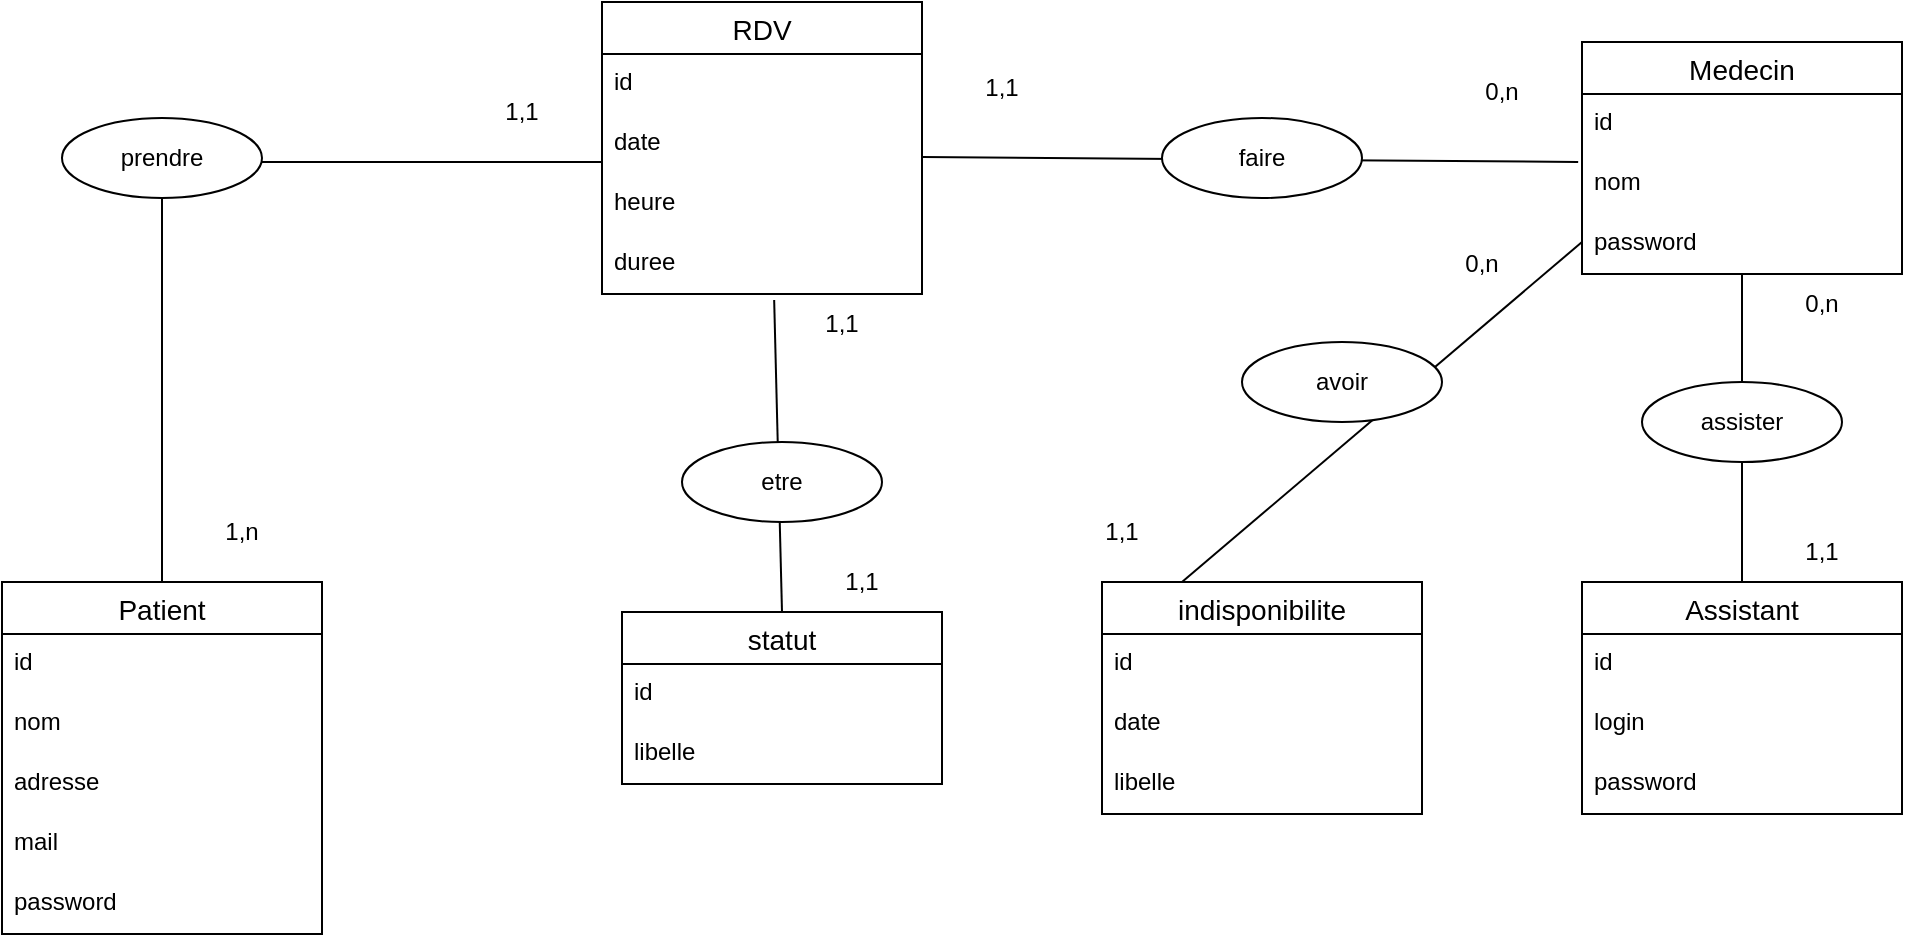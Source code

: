 <mxfile version="20.5.3" type="github">
  <diagram id="3YCtQ4OSh3BetmHSAnF9" name="Page-1">
    <mxGraphModel dx="2249" dy="727" grid="1" gridSize="10" guides="1" tooltips="1" connect="1" arrows="1" fold="1" page="1" pageScale="1" pageWidth="827" pageHeight="1169" math="0" shadow="0">
      <root>
        <mxCell id="0" />
        <mxCell id="1" parent="0" />
        <mxCell id="SKCPG1EAlzLYbSOb6UeY-1" value="RDV" style="swimlane;fontStyle=0;childLayout=stackLayout;horizontal=1;startSize=26;horizontalStack=0;resizeParent=1;resizeParentMax=0;resizeLast=0;collapsible=1;marginBottom=0;align=center;fontSize=14;" vertex="1" parent="1">
          <mxGeometry x="80" y="40" width="160" height="146" as="geometry" />
        </mxCell>
        <mxCell id="SKCPG1EAlzLYbSOb6UeY-2" value="id" style="text;strokeColor=none;fillColor=none;spacingLeft=4;spacingRight=4;overflow=hidden;rotatable=0;points=[[0,0.5],[1,0.5]];portConstraint=eastwest;fontSize=12;" vertex="1" parent="SKCPG1EAlzLYbSOb6UeY-1">
          <mxGeometry y="26" width="160" height="30" as="geometry" />
        </mxCell>
        <mxCell id="SKCPG1EAlzLYbSOb6UeY-3" value="date" style="text;strokeColor=none;fillColor=none;spacingLeft=4;spacingRight=4;overflow=hidden;rotatable=0;points=[[0,0.5],[1,0.5]];portConstraint=eastwest;fontSize=12;" vertex="1" parent="SKCPG1EAlzLYbSOb6UeY-1">
          <mxGeometry y="56" width="160" height="30" as="geometry" />
        </mxCell>
        <mxCell id="SKCPG1EAlzLYbSOb6UeY-4" value="heure" style="text;strokeColor=none;fillColor=none;spacingLeft=4;spacingRight=4;overflow=hidden;rotatable=0;points=[[0,0.5],[1,0.5]];portConstraint=eastwest;fontSize=12;" vertex="1" parent="SKCPG1EAlzLYbSOb6UeY-1">
          <mxGeometry y="86" width="160" height="30" as="geometry" />
        </mxCell>
        <mxCell id="SKCPG1EAlzLYbSOb6UeY-5" value="duree" style="text;strokeColor=none;fillColor=none;spacingLeft=4;spacingRight=4;overflow=hidden;rotatable=0;points=[[0,0.5],[1,0.5]];portConstraint=eastwest;fontSize=12;" vertex="1" parent="SKCPG1EAlzLYbSOb6UeY-1">
          <mxGeometry y="116" width="160" height="30" as="geometry" />
        </mxCell>
        <mxCell id="SKCPG1EAlzLYbSOb6UeY-6" value="Medecin" style="swimlane;fontStyle=0;childLayout=stackLayout;horizontal=1;startSize=26;horizontalStack=0;resizeParent=1;resizeParentMax=0;resizeLast=0;collapsible=1;marginBottom=0;align=center;fontSize=14;" vertex="1" parent="1">
          <mxGeometry x="570" y="60" width="160" height="116" as="geometry" />
        </mxCell>
        <mxCell id="SKCPG1EAlzLYbSOb6UeY-7" value="id" style="text;strokeColor=none;fillColor=none;spacingLeft=4;spacingRight=4;overflow=hidden;rotatable=0;points=[[0,0.5],[1,0.5]];portConstraint=eastwest;fontSize=12;" vertex="1" parent="SKCPG1EAlzLYbSOb6UeY-6">
          <mxGeometry y="26" width="160" height="30" as="geometry" />
        </mxCell>
        <mxCell id="SKCPG1EAlzLYbSOb6UeY-8" value="nom" style="text;strokeColor=none;fillColor=none;spacingLeft=4;spacingRight=4;overflow=hidden;rotatable=0;points=[[0,0.5],[1,0.5]];portConstraint=eastwest;fontSize=12;" vertex="1" parent="SKCPG1EAlzLYbSOb6UeY-6">
          <mxGeometry y="56" width="160" height="30" as="geometry" />
        </mxCell>
        <mxCell id="SKCPG1EAlzLYbSOb6UeY-9" value="password" style="text;strokeColor=none;fillColor=none;spacingLeft=4;spacingRight=4;overflow=hidden;rotatable=0;points=[[0,0.5],[1,0.5]];portConstraint=eastwest;fontSize=12;" vertex="1" parent="SKCPG1EAlzLYbSOb6UeY-6">
          <mxGeometry y="86" width="160" height="30" as="geometry" />
        </mxCell>
        <mxCell id="SKCPG1EAlzLYbSOb6UeY-10" value="Assistant" style="swimlane;fontStyle=0;childLayout=stackLayout;horizontal=1;startSize=26;horizontalStack=0;resizeParent=1;resizeParentMax=0;resizeLast=0;collapsible=1;marginBottom=0;align=center;fontSize=14;" vertex="1" parent="1">
          <mxGeometry x="570" y="330" width="160" height="116" as="geometry" />
        </mxCell>
        <mxCell id="SKCPG1EAlzLYbSOb6UeY-11" value="id" style="text;strokeColor=none;fillColor=none;spacingLeft=4;spacingRight=4;overflow=hidden;rotatable=0;points=[[0,0.5],[1,0.5]];portConstraint=eastwest;fontSize=12;" vertex="1" parent="SKCPG1EAlzLYbSOb6UeY-10">
          <mxGeometry y="26" width="160" height="30" as="geometry" />
        </mxCell>
        <mxCell id="SKCPG1EAlzLYbSOb6UeY-12" value="login" style="text;strokeColor=none;fillColor=none;spacingLeft=4;spacingRight=4;overflow=hidden;rotatable=0;points=[[0,0.5],[1,0.5]];portConstraint=eastwest;fontSize=12;" vertex="1" parent="SKCPG1EAlzLYbSOb6UeY-10">
          <mxGeometry y="56" width="160" height="30" as="geometry" />
        </mxCell>
        <mxCell id="SKCPG1EAlzLYbSOb6UeY-13" value="password" style="text;strokeColor=none;fillColor=none;spacingLeft=4;spacingRight=4;overflow=hidden;rotatable=0;points=[[0,0.5],[1,0.5]];portConstraint=eastwest;fontSize=12;" vertex="1" parent="SKCPG1EAlzLYbSOb6UeY-10">
          <mxGeometry y="86" width="160" height="30" as="geometry" />
        </mxCell>
        <mxCell id="SKCPG1EAlzLYbSOb6UeY-14" value="statut" style="swimlane;fontStyle=0;childLayout=stackLayout;horizontal=1;startSize=26;horizontalStack=0;resizeParent=1;resizeParentMax=0;resizeLast=0;collapsible=1;marginBottom=0;align=center;fontSize=14;" vertex="1" parent="1">
          <mxGeometry x="90" y="345" width="160" height="86" as="geometry" />
        </mxCell>
        <mxCell id="SKCPG1EAlzLYbSOb6UeY-15" value="id" style="text;strokeColor=none;fillColor=none;spacingLeft=4;spacingRight=4;overflow=hidden;rotatable=0;points=[[0,0.5],[1,0.5]];portConstraint=eastwest;fontSize=12;" vertex="1" parent="SKCPG1EAlzLYbSOb6UeY-14">
          <mxGeometry y="26" width="160" height="30" as="geometry" />
        </mxCell>
        <mxCell id="SKCPG1EAlzLYbSOb6UeY-16" value="libelle" style="text;strokeColor=none;fillColor=none;spacingLeft=4;spacingRight=4;overflow=hidden;rotatable=0;points=[[0,0.5],[1,0.5]];portConstraint=eastwest;fontSize=12;" vertex="1" parent="SKCPG1EAlzLYbSOb6UeY-14">
          <mxGeometry y="56" width="160" height="30" as="geometry" />
        </mxCell>
        <mxCell id="SKCPG1EAlzLYbSOb6UeY-18" value="Patient" style="swimlane;fontStyle=0;childLayout=stackLayout;horizontal=1;startSize=26;horizontalStack=0;resizeParent=1;resizeParentMax=0;resizeLast=0;collapsible=1;marginBottom=0;align=center;fontSize=14;" vertex="1" parent="1">
          <mxGeometry x="-220" y="330" width="160" height="176" as="geometry" />
        </mxCell>
        <mxCell id="SKCPG1EAlzLYbSOb6UeY-19" value="id" style="text;strokeColor=none;fillColor=none;spacingLeft=4;spacingRight=4;overflow=hidden;rotatable=0;points=[[0,0.5],[1,0.5]];portConstraint=eastwest;fontSize=12;" vertex="1" parent="SKCPG1EAlzLYbSOb6UeY-18">
          <mxGeometry y="26" width="160" height="30" as="geometry" />
        </mxCell>
        <mxCell id="SKCPG1EAlzLYbSOb6UeY-20" value="nom" style="text;strokeColor=none;fillColor=none;spacingLeft=4;spacingRight=4;overflow=hidden;rotatable=0;points=[[0,0.5],[1,0.5]];portConstraint=eastwest;fontSize=12;" vertex="1" parent="SKCPG1EAlzLYbSOb6UeY-18">
          <mxGeometry y="56" width="160" height="30" as="geometry" />
        </mxCell>
        <mxCell id="SKCPG1EAlzLYbSOb6UeY-21" value="adresse" style="text;strokeColor=none;fillColor=none;spacingLeft=4;spacingRight=4;overflow=hidden;rotatable=0;points=[[0,0.5],[1,0.5]];portConstraint=eastwest;fontSize=12;" vertex="1" parent="SKCPG1EAlzLYbSOb6UeY-18">
          <mxGeometry y="86" width="160" height="30" as="geometry" />
        </mxCell>
        <mxCell id="SKCPG1EAlzLYbSOb6UeY-22" value="mail" style="text;strokeColor=none;fillColor=none;spacingLeft=4;spacingRight=4;overflow=hidden;rotatable=0;points=[[0,0.5],[1,0.5]];portConstraint=eastwest;fontSize=12;" vertex="1" parent="SKCPG1EAlzLYbSOb6UeY-18">
          <mxGeometry y="116" width="160" height="30" as="geometry" />
        </mxCell>
        <mxCell id="SKCPG1EAlzLYbSOb6UeY-23" value="password" style="text;strokeColor=none;fillColor=none;spacingLeft=4;spacingRight=4;overflow=hidden;rotatable=0;points=[[0,0.5],[1,0.5]];portConstraint=eastwest;fontSize=12;" vertex="1" parent="SKCPG1EAlzLYbSOb6UeY-18">
          <mxGeometry y="146" width="160" height="30" as="geometry" />
        </mxCell>
        <mxCell id="SKCPG1EAlzLYbSOb6UeY-24" value="indisponibilite" style="swimlane;fontStyle=0;childLayout=stackLayout;horizontal=1;startSize=26;horizontalStack=0;resizeParent=1;resizeParentMax=0;resizeLast=0;collapsible=1;marginBottom=0;align=center;fontSize=14;" vertex="1" parent="1">
          <mxGeometry x="330" y="330" width="160" height="116" as="geometry" />
        </mxCell>
        <mxCell id="SKCPG1EAlzLYbSOb6UeY-25" value="id" style="text;strokeColor=none;fillColor=none;spacingLeft=4;spacingRight=4;overflow=hidden;rotatable=0;points=[[0,0.5],[1,0.5]];portConstraint=eastwest;fontSize=12;" vertex="1" parent="SKCPG1EAlzLYbSOb6UeY-24">
          <mxGeometry y="26" width="160" height="30" as="geometry" />
        </mxCell>
        <mxCell id="SKCPG1EAlzLYbSOb6UeY-26" value="date" style="text;strokeColor=none;fillColor=none;spacingLeft=4;spacingRight=4;overflow=hidden;rotatable=0;points=[[0,0.5],[1,0.5]];portConstraint=eastwest;fontSize=12;" vertex="1" parent="SKCPG1EAlzLYbSOb6UeY-24">
          <mxGeometry y="56" width="160" height="30" as="geometry" />
        </mxCell>
        <mxCell id="SKCPG1EAlzLYbSOb6UeY-27" value="libelle" style="text;strokeColor=none;fillColor=none;spacingLeft=4;spacingRight=4;overflow=hidden;rotatable=0;points=[[0,0.5],[1,0.5]];portConstraint=eastwest;fontSize=12;" vertex="1" parent="SKCPG1EAlzLYbSOb6UeY-24">
          <mxGeometry y="86" width="160" height="30" as="geometry" />
        </mxCell>
        <mxCell id="SKCPG1EAlzLYbSOb6UeY-30" value="prendre" style="ellipse;whiteSpace=wrap;html=1;align=center;" vertex="1" parent="1">
          <mxGeometry x="-190" y="98" width="100" height="40" as="geometry" />
        </mxCell>
        <mxCell id="SKCPG1EAlzLYbSOb6UeY-36" value="" style="endArrow=none;html=1;rounded=0;" edge="1" parent="1">
          <mxGeometry relative="1" as="geometry">
            <mxPoint x="-90" y="120" as="sourcePoint" />
            <mxPoint x="80" y="120" as="targetPoint" />
          </mxGeometry>
        </mxCell>
        <mxCell id="SKCPG1EAlzLYbSOb6UeY-37" value="" style="endArrow=none;html=1;rounded=0;entryX=0.5;entryY=0;entryDx=0;entryDy=0;exitX=0.5;exitY=1;exitDx=0;exitDy=0;" edge="1" parent="1" source="SKCPG1EAlzLYbSOb6UeY-30" target="SKCPG1EAlzLYbSOb6UeY-18">
          <mxGeometry relative="1" as="geometry">
            <mxPoint x="-150" y="150" as="sourcePoint" />
            <mxPoint x="10" y="150" as="targetPoint" />
          </mxGeometry>
        </mxCell>
        <mxCell id="SKCPG1EAlzLYbSOb6UeY-40" value="" style="endArrow=none;html=1;rounded=0;entryX=0.538;entryY=1.1;entryDx=0;entryDy=0;entryPerimeter=0;exitX=0.5;exitY=0;exitDx=0;exitDy=0;" edge="1" parent="1" source="SKCPG1EAlzLYbSOb6UeY-14" target="SKCPG1EAlzLYbSOb6UeY-5">
          <mxGeometry relative="1" as="geometry">
            <mxPoint x="10" y="220" as="sourcePoint" />
            <mxPoint x="170" y="220" as="targetPoint" />
          </mxGeometry>
        </mxCell>
        <mxCell id="SKCPG1EAlzLYbSOb6UeY-29" value="etre" style="ellipse;whiteSpace=wrap;html=1;align=center;" vertex="1" parent="1">
          <mxGeometry x="120" y="260" width="100" height="40" as="geometry" />
        </mxCell>
        <mxCell id="SKCPG1EAlzLYbSOb6UeY-41" value="" style="endArrow=none;html=1;rounded=0;entryX=-0.012;entryY=0.133;entryDx=0;entryDy=0;entryPerimeter=0;" edge="1" parent="1" target="SKCPG1EAlzLYbSOb6UeY-8">
          <mxGeometry relative="1" as="geometry">
            <mxPoint x="240" y="117.5" as="sourcePoint" />
            <mxPoint x="400" y="117.5" as="targetPoint" />
          </mxGeometry>
        </mxCell>
        <mxCell id="SKCPG1EAlzLYbSOb6UeY-31" value="faire" style="ellipse;whiteSpace=wrap;html=1;align=center;" vertex="1" parent="1">
          <mxGeometry x="360" y="98" width="100" height="40" as="geometry" />
        </mxCell>
        <mxCell id="SKCPG1EAlzLYbSOb6UeY-42" value="" style="endArrow=none;html=1;rounded=0;exitX=0.25;exitY=0;exitDx=0;exitDy=0;" edge="1" parent="1" source="SKCPG1EAlzLYbSOb6UeY-24">
          <mxGeometry relative="1" as="geometry">
            <mxPoint x="410" y="160" as="sourcePoint" />
            <mxPoint x="570" y="160" as="targetPoint" />
          </mxGeometry>
        </mxCell>
        <mxCell id="SKCPG1EAlzLYbSOb6UeY-33" value="avoir" style="ellipse;whiteSpace=wrap;html=1;align=center;" vertex="1" parent="1">
          <mxGeometry x="400" y="210" width="100" height="40" as="geometry" />
        </mxCell>
        <mxCell id="SKCPG1EAlzLYbSOb6UeY-43" value="" style="endArrow=none;html=1;rounded=0;entryX=0.5;entryY=0;entryDx=0;entryDy=0;exitX=0.5;exitY=1;exitDx=0;exitDy=0;" edge="1" parent="1" source="SKCPG1EAlzLYbSOb6UeY-6" target="SKCPG1EAlzLYbSOb6UeY-10">
          <mxGeometry relative="1" as="geometry">
            <mxPoint x="570" y="210" as="sourcePoint" />
            <mxPoint x="730" y="210" as="targetPoint" />
          </mxGeometry>
        </mxCell>
        <mxCell id="SKCPG1EAlzLYbSOb6UeY-32" value="assister" style="ellipse;whiteSpace=wrap;html=1;align=center;" vertex="1" parent="1">
          <mxGeometry x="600" y="230" width="100" height="40" as="geometry" />
        </mxCell>
        <mxCell id="SKCPG1EAlzLYbSOb6UeY-44" value="0,n" style="text;html=1;strokeColor=none;fillColor=none;align=center;verticalAlign=middle;whiteSpace=wrap;rounded=0;" vertex="1" parent="1">
          <mxGeometry x="500" y="70" width="60" height="30" as="geometry" />
        </mxCell>
        <mxCell id="SKCPG1EAlzLYbSOb6UeY-45" value="1,1" style="text;html=1;strokeColor=none;fillColor=none;align=center;verticalAlign=middle;whiteSpace=wrap;rounded=0;" vertex="1" parent="1">
          <mxGeometry x="250" y="68" width="60" height="30" as="geometry" />
        </mxCell>
        <mxCell id="SKCPG1EAlzLYbSOb6UeY-46" value="0,n" style="text;html=1;strokeColor=none;fillColor=none;align=center;verticalAlign=middle;whiteSpace=wrap;rounded=0;" vertex="1" parent="1">
          <mxGeometry x="660" y="176" width="60" height="30" as="geometry" />
        </mxCell>
        <mxCell id="SKCPG1EAlzLYbSOb6UeY-47" value="1,1" style="text;html=1;strokeColor=none;fillColor=none;align=center;verticalAlign=middle;whiteSpace=wrap;rounded=0;" vertex="1" parent="1">
          <mxGeometry x="660" y="300" width="60" height="30" as="geometry" />
        </mxCell>
        <mxCell id="SKCPG1EAlzLYbSOb6UeY-48" value="1,1" style="text;html=1;strokeColor=none;fillColor=none;align=center;verticalAlign=middle;whiteSpace=wrap;rounded=0;" vertex="1" parent="1">
          <mxGeometry x="170" y="186" width="60" height="30" as="geometry" />
        </mxCell>
        <mxCell id="SKCPG1EAlzLYbSOb6UeY-49" value="1,1" style="text;html=1;strokeColor=none;fillColor=none;align=center;verticalAlign=middle;whiteSpace=wrap;rounded=0;" vertex="1" parent="1">
          <mxGeometry x="180" y="315" width="60" height="30" as="geometry" />
        </mxCell>
        <mxCell id="SKCPG1EAlzLYbSOb6UeY-50" value="1,1" style="text;html=1;strokeColor=none;fillColor=none;align=center;verticalAlign=middle;whiteSpace=wrap;rounded=0;" vertex="1" parent="1">
          <mxGeometry x="10" y="80" width="60" height="30" as="geometry" />
        </mxCell>
        <mxCell id="SKCPG1EAlzLYbSOb6UeY-51" value="1,n" style="text;html=1;strokeColor=none;fillColor=none;align=center;verticalAlign=middle;whiteSpace=wrap;rounded=0;" vertex="1" parent="1">
          <mxGeometry x="-130" y="290" width="60" height="30" as="geometry" />
        </mxCell>
        <mxCell id="SKCPG1EAlzLYbSOb6UeY-52" value="0,n" style="text;html=1;strokeColor=none;fillColor=none;align=center;verticalAlign=middle;whiteSpace=wrap;rounded=0;" vertex="1" parent="1">
          <mxGeometry x="490" y="156" width="60" height="30" as="geometry" />
        </mxCell>
        <mxCell id="SKCPG1EAlzLYbSOb6UeY-53" value="1,1" style="text;html=1;strokeColor=none;fillColor=none;align=center;verticalAlign=middle;whiteSpace=wrap;rounded=0;" vertex="1" parent="1">
          <mxGeometry x="310" y="290" width="60" height="30" as="geometry" />
        </mxCell>
      </root>
    </mxGraphModel>
  </diagram>
</mxfile>
